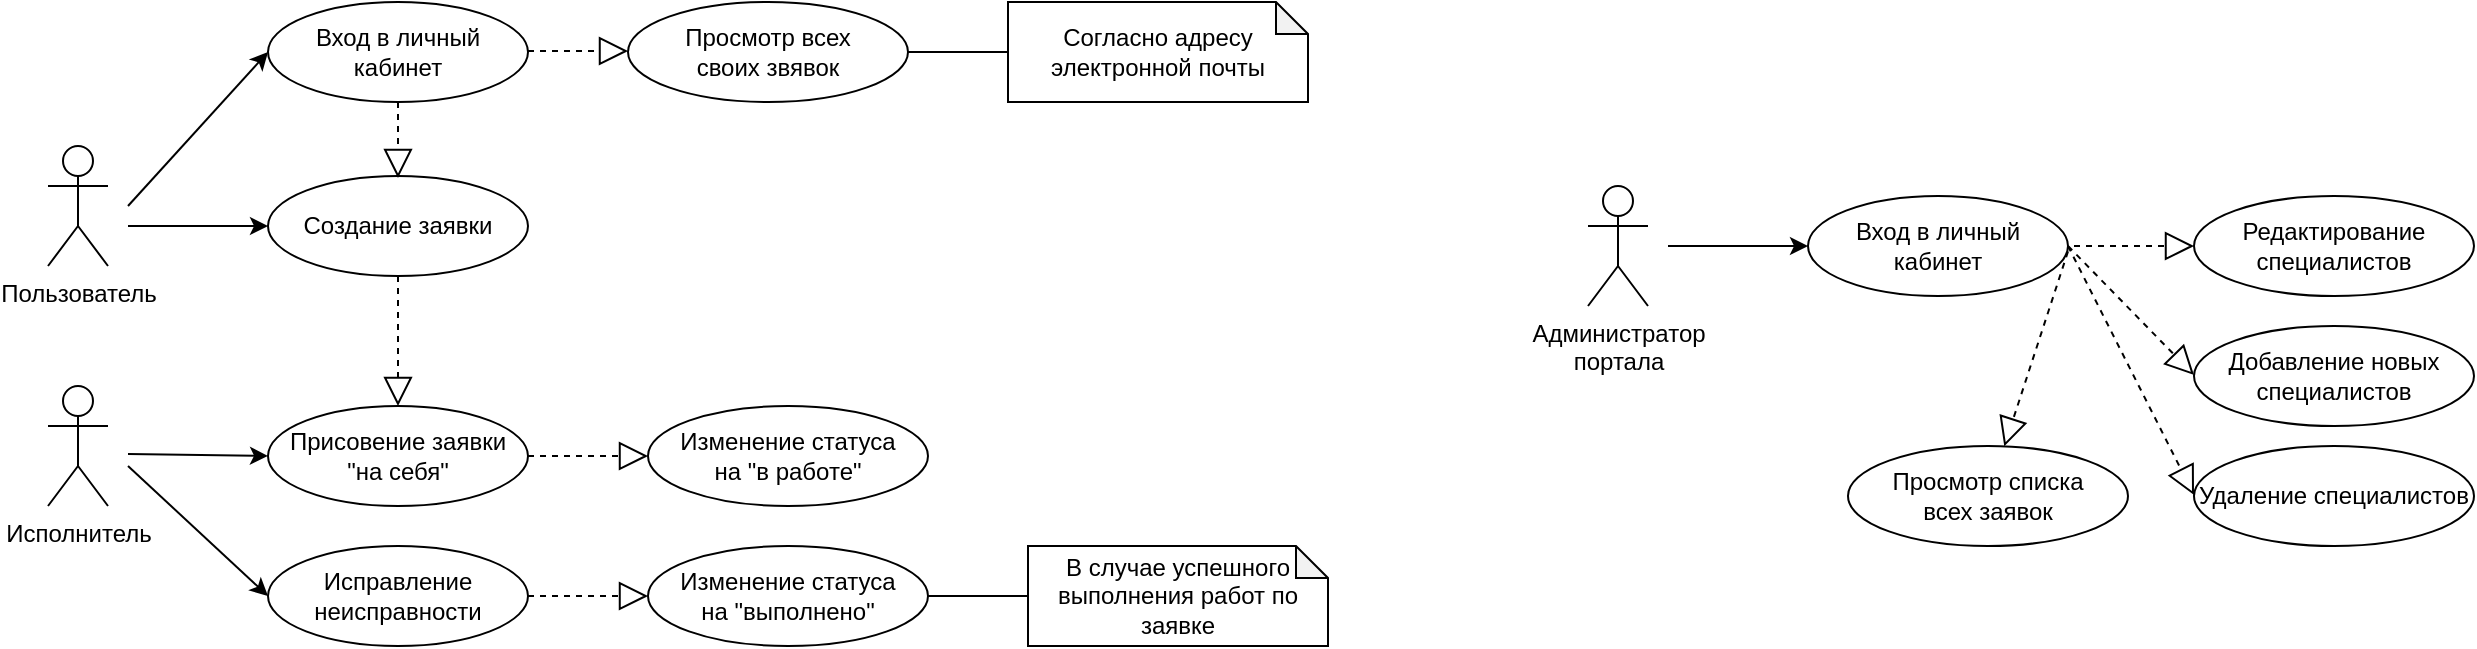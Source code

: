 <mxfile version="12.9.9" type="device"><diagram id="7CNjdq1p9Rx2Vc0xxwox" name="Page-1"><mxGraphModel dx="946" dy="608" grid="1" gridSize="10" guides="1" tooltips="1" connect="1" arrows="1" fold="1" page="1" pageScale="1" pageWidth="827" pageHeight="1169" math="0" shadow="0"><root><mxCell id="0"/><mxCell id="1" parent="0"/><mxCell id="xirnpHPa4IS2jsnOmyKm-1" value="Пользователь" style="shape=umlActor;verticalLabelPosition=bottom;labelBackgroundColor=#ffffff;verticalAlign=top;html=1;outlineConnect=0;" parent="1" vertex="1"><mxGeometry x="40" y="72" width="30" height="60" as="geometry"/></mxCell><mxCell id="xirnpHPa4IS2jsnOmyKm-6" value="Исполнитель" style="shape=umlActor;verticalLabelPosition=bottom;labelBackgroundColor=#ffffff;verticalAlign=top;html=1;outlineConnect=0;" parent="1" vertex="1"><mxGeometry x="40" y="192" width="30" height="60" as="geometry"/></mxCell><mxCell id="xirnpHPa4IS2jsnOmyKm-7" value="Создание заявки" style="ellipse;whiteSpace=wrap;html=1;" parent="1" vertex="1"><mxGeometry x="150" y="87" width="130" height="50" as="geometry"/></mxCell><mxCell id="xirnpHPa4IS2jsnOmyKm-8" value="" style="endArrow=classic;html=1;entryX=0;entryY=0.5;entryDx=0;entryDy=0;" parent="1" target="xirnpHPa4IS2jsnOmyKm-7" edge="1"><mxGeometry width="50" height="50" relative="1" as="geometry"><mxPoint x="80" y="112" as="sourcePoint"/><mxPoint x="460" y="232" as="targetPoint"/></mxGeometry></mxCell><mxCell id="xirnpHPa4IS2jsnOmyKm-11" value="Присовение заявки &lt;br&gt;&quot;на себя&quot;" style="ellipse;whiteSpace=wrap;html=1;" parent="1" vertex="1"><mxGeometry x="150" y="202" width="130" height="50" as="geometry"/></mxCell><mxCell id="xirnpHPa4IS2jsnOmyKm-13" value="Изменение статуса &lt;br&gt;на &quot;в работе&quot;" style="ellipse;whiteSpace=wrap;html=1;" parent="1" vertex="1"><mxGeometry x="340" y="202" width="140" height="50" as="geometry"/></mxCell><mxCell id="xirnpHPa4IS2jsnOmyKm-15" value="Вход в личный кабинет" style="ellipse;whiteSpace=wrap;html=1;" parent="1" vertex="1"><mxGeometry x="150" width="130" height="50" as="geometry"/></mxCell><mxCell id="xirnpHPa4IS2jsnOmyKm-16" value="" style="endArrow=classic;html=1;entryX=0;entryY=0.5;entryDx=0;entryDy=0;" parent="1" target="xirnpHPa4IS2jsnOmyKm-15" edge="1"><mxGeometry width="50" height="50" relative="1" as="geometry"><mxPoint x="80" y="102" as="sourcePoint"/><mxPoint x="520" y="62" as="targetPoint"/></mxGeometry></mxCell><mxCell id="xirnpHPa4IS2jsnOmyKm-17" value="" style="endArrow=block;dashed=1;endFill=0;endSize=12;html=1;exitX=0.5;exitY=1;exitDx=0;exitDy=0;entryX=0.5;entryY=0;entryDx=0;entryDy=0;" parent="1" source="xirnpHPa4IS2jsnOmyKm-7" target="xirnpHPa4IS2jsnOmyKm-11" edge="1"><mxGeometry width="160" relative="1" as="geometry"><mxPoint x="190" y="372" as="sourcePoint"/><mxPoint x="350" y="372" as="targetPoint"/></mxGeometry></mxCell><mxCell id="xirnpHPa4IS2jsnOmyKm-19" value="" style="endArrow=block;dashed=1;endFill=0;endSize=12;html=1;exitX=1;exitY=0.5;exitDx=0;exitDy=0;entryX=0;entryY=0.5;entryDx=0;entryDy=0;" parent="1" source="xirnpHPa4IS2jsnOmyKm-11" target="xirnpHPa4IS2jsnOmyKm-13" edge="1"><mxGeometry width="160" relative="1" as="geometry"><mxPoint x="470" y="362" as="sourcePoint"/><mxPoint x="470" y="427" as="targetPoint"/></mxGeometry></mxCell><mxCell id="xirnpHPa4IS2jsnOmyKm-20" value="" style="endArrow=classic;html=1;entryX=0;entryY=0.5;entryDx=0;entryDy=0;" parent="1" target="xirnpHPa4IS2jsnOmyKm-11" edge="1"><mxGeometry width="50" height="50" relative="1" as="geometry"><mxPoint x="80" y="226" as="sourcePoint"/><mxPoint x="140" y="226.41" as="targetPoint"/></mxGeometry></mxCell><mxCell id="xirnpHPa4IS2jsnOmyKm-21" value="Просмотр всех &lt;br&gt;своих звявок" style="ellipse;whiteSpace=wrap;html=1;" parent="1" vertex="1"><mxGeometry x="330" width="140" height="50" as="geometry"/></mxCell><mxCell id="xirnpHPa4IS2jsnOmyKm-22" value="" style="endArrow=block;dashed=1;endFill=0;endSize=12;html=1;exitX=1;exitY=0.5;exitDx=0;exitDy=0;entryX=0;entryY=0.5;entryDx=0;entryDy=0;" parent="1" edge="1"><mxGeometry width="160" relative="1" as="geometry"><mxPoint x="280" y="24.5" as="sourcePoint"/><mxPoint x="330" y="24.5" as="targetPoint"/></mxGeometry></mxCell><mxCell id="xirnpHPa4IS2jsnOmyKm-23" value="Согласно адресу электронной почты" style="shape=note;whiteSpace=wrap;html=1;backgroundOutline=1;darkOpacity=0.05;size=16;" parent="1" vertex="1"><mxGeometry x="520" width="150" height="50" as="geometry"/></mxCell><mxCell id="xirnpHPa4IS2jsnOmyKm-24" value="" style="endArrow=none;html=1;exitX=1;exitY=0.5;exitDx=0;exitDy=0;entryX=0;entryY=0.5;entryDx=0;entryDy=0;entryPerimeter=0;" parent="1" source="xirnpHPa4IS2jsnOmyKm-21" target="xirnpHPa4IS2jsnOmyKm-23" edge="1"><mxGeometry width="50" height="50" relative="1" as="geometry"><mxPoint x="570" y="220" as="sourcePoint"/><mxPoint x="620" y="170" as="targetPoint"/></mxGeometry></mxCell><mxCell id="xirnpHPa4IS2jsnOmyKm-25" value="" style="endArrow=block;dashed=1;endFill=0;endSize=12;html=1;exitX=0.5;exitY=1;exitDx=0;exitDy=0;" parent="1" source="xirnpHPa4IS2jsnOmyKm-15" edge="1"><mxGeometry width="160" relative="1" as="geometry"><mxPoint x="280" y="113" as="sourcePoint"/><mxPoint x="215" y="88" as="targetPoint"/></mxGeometry></mxCell><mxCell id="xirnpHPa4IS2jsnOmyKm-27" value="Исправление неисправности" style="ellipse;whiteSpace=wrap;html=1;" parent="1" vertex="1"><mxGeometry x="150" y="272" width="130" height="50" as="geometry"/></mxCell><mxCell id="xirnpHPa4IS2jsnOmyKm-28" value="" style="endArrow=classic;html=1;entryX=0;entryY=0.5;entryDx=0;entryDy=0;" parent="1" target="xirnpHPa4IS2jsnOmyKm-27" edge="1"><mxGeometry width="50" height="50" relative="1" as="geometry"><mxPoint x="80" y="232" as="sourcePoint"/><mxPoint x="180" y="392" as="targetPoint"/></mxGeometry></mxCell><mxCell id="xirnpHPa4IS2jsnOmyKm-29" value="Изменение статуса &lt;br&gt;на &quot;выполнено&quot;" style="ellipse;whiteSpace=wrap;html=1;" parent="1" vertex="1"><mxGeometry x="340" y="272" width="140" height="50" as="geometry"/></mxCell><mxCell id="xirnpHPa4IS2jsnOmyKm-30" value="" style="endArrow=block;dashed=1;endFill=0;endSize=12;html=1;exitX=1;exitY=0.5;exitDx=0;exitDy=0;entryX=0;entryY=0.5;entryDx=0;entryDy=0;" parent="1" target="xirnpHPa4IS2jsnOmyKm-29" edge="1"><mxGeometry width="160" relative="1" as="geometry"><mxPoint x="280" y="297" as="sourcePoint"/><mxPoint x="470" y="497" as="targetPoint"/></mxGeometry></mxCell><mxCell id="xirnpHPa4IS2jsnOmyKm-31" value="В случае успешного выполнения работ по заявке" style="shape=note;whiteSpace=wrap;html=1;backgroundOutline=1;darkOpacity=0.05;size=16;" parent="1" vertex="1"><mxGeometry x="530" y="272" width="150" height="50" as="geometry"/></mxCell><mxCell id="xirnpHPa4IS2jsnOmyKm-32" value="" style="endArrow=none;html=1;exitX=1;exitY=0.5;exitDx=0;exitDy=0;entryX=0;entryY=0.5;entryDx=0;entryDy=0;entryPerimeter=0;" parent="1" target="xirnpHPa4IS2jsnOmyKm-31" edge="1"><mxGeometry width="50" height="50" relative="1" as="geometry"><mxPoint x="480" y="297" as="sourcePoint"/><mxPoint x="630" y="442" as="targetPoint"/></mxGeometry></mxCell><mxCell id="Ul1j9hAnup5i-lksxYOs-1" value="Администратор &lt;br&gt;портала" style="shape=umlActor;verticalLabelPosition=bottom;labelBackgroundColor=#ffffff;verticalAlign=top;html=1;outlineConnect=0;" parent="1" vertex="1"><mxGeometry x="810" y="92" width="30" height="60" as="geometry"/></mxCell><mxCell id="Ul1j9hAnup5i-lksxYOs-2" value="Вход в личный кабинет" style="ellipse;whiteSpace=wrap;html=1;" parent="1" vertex="1"><mxGeometry x="920" y="97" width="130" height="50" as="geometry"/></mxCell><mxCell id="Ul1j9hAnup5i-lksxYOs-3" value="" style="endArrow=classic;html=1;entryX=0;entryY=0.5;entryDx=0;entryDy=0;" parent="1" target="Ul1j9hAnup5i-lksxYOs-2" edge="1"><mxGeometry width="50" height="50" relative="1" as="geometry"><mxPoint x="850" y="122" as="sourcePoint"/><mxPoint x="1200" y="202" as="targetPoint"/></mxGeometry></mxCell><mxCell id="Ul1j9hAnup5i-lksxYOs-4" value="Редактирование специалистов" style="ellipse;whiteSpace=wrap;html=1;" parent="1" vertex="1"><mxGeometry x="1113" y="97" width="140" height="50" as="geometry"/></mxCell><mxCell id="Ul1j9hAnup5i-lksxYOs-5" value="" style="endArrow=block;dashed=1;endFill=0;endSize=12;html=1;exitX=1;exitY=0.5;exitDx=0;exitDy=0;entryX=0;entryY=0.5;entryDx=0;entryDy=0;" parent="1" edge="1"><mxGeometry width="160" relative="1" as="geometry"><mxPoint x="1053" y="122" as="sourcePoint"/><mxPoint x="1113" y="122" as="targetPoint"/></mxGeometry></mxCell><mxCell id="Ul1j9hAnup5i-lksxYOs-6" value="Добавление новых специалистов" style="ellipse;whiteSpace=wrap;html=1;" parent="1" vertex="1"><mxGeometry x="1113" y="162" width="140" height="50" as="geometry"/></mxCell><mxCell id="Ul1j9hAnup5i-lksxYOs-7" value="Удаление специалистов" style="ellipse;whiteSpace=wrap;html=1;" parent="1" vertex="1"><mxGeometry x="1113" y="222" width="140" height="50" as="geometry"/></mxCell><mxCell id="Ul1j9hAnup5i-lksxYOs-8" value="" style="endArrow=block;dashed=1;endFill=0;endSize=12;html=1;exitX=1;exitY=0.5;exitDx=0;exitDy=0;entryX=0;entryY=0.5;entryDx=0;entryDy=0;" parent="1" source="Ul1j9hAnup5i-lksxYOs-2" edge="1"><mxGeometry width="160" relative="1" as="geometry"><mxPoint x="1053" y="186.5" as="sourcePoint"/><mxPoint x="1113" y="186.5" as="targetPoint"/></mxGeometry></mxCell><mxCell id="Ul1j9hAnup5i-lksxYOs-9" value="" style="endArrow=block;dashed=1;endFill=0;endSize=12;html=1;exitX=1;exitY=0.5;exitDx=0;exitDy=0;entryX=0;entryY=0.5;entryDx=0;entryDy=0;" parent="1" source="Ul1j9hAnup5i-lksxYOs-2" edge="1"><mxGeometry width="160" relative="1" as="geometry"><mxPoint x="1050" y="182" as="sourcePoint"/><mxPoint x="1113" y="246.5" as="targetPoint"/></mxGeometry></mxCell><mxCell id="z-Pgs9GeupdWgGaVnb5H-1" value="Просмотр списка &lt;br&gt;всех заявок" style="ellipse;whiteSpace=wrap;html=1;" parent="1" vertex="1"><mxGeometry x="940" y="222" width="140" height="50" as="geometry"/></mxCell><mxCell id="z-Pgs9GeupdWgGaVnb5H-2" value="" style="endArrow=block;dashed=1;endFill=0;endSize=12;html=1;exitX=1;exitY=0.5;exitDx=0;exitDy=0;" parent="1" target="z-Pgs9GeupdWgGaVnb5H-1" edge="1"><mxGeometry width="160" relative="1" as="geometry"><mxPoint x="1050" y="124.75" as="sourcePoint"/><mxPoint x="1113" y="249.25" as="targetPoint"/></mxGeometry></mxCell></root></mxGraphModel></diagram></mxfile>